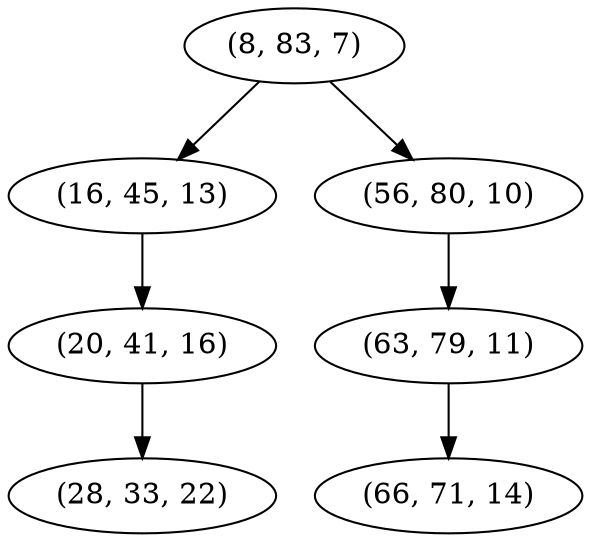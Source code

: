 digraph tree {
    "(8, 83, 7)";
    "(16, 45, 13)";
    "(20, 41, 16)";
    "(28, 33, 22)";
    "(56, 80, 10)";
    "(63, 79, 11)";
    "(66, 71, 14)";
    "(8, 83, 7)" -> "(16, 45, 13)";
    "(8, 83, 7)" -> "(56, 80, 10)";
    "(16, 45, 13)" -> "(20, 41, 16)";
    "(20, 41, 16)" -> "(28, 33, 22)";
    "(56, 80, 10)" -> "(63, 79, 11)";
    "(63, 79, 11)" -> "(66, 71, 14)";
}
